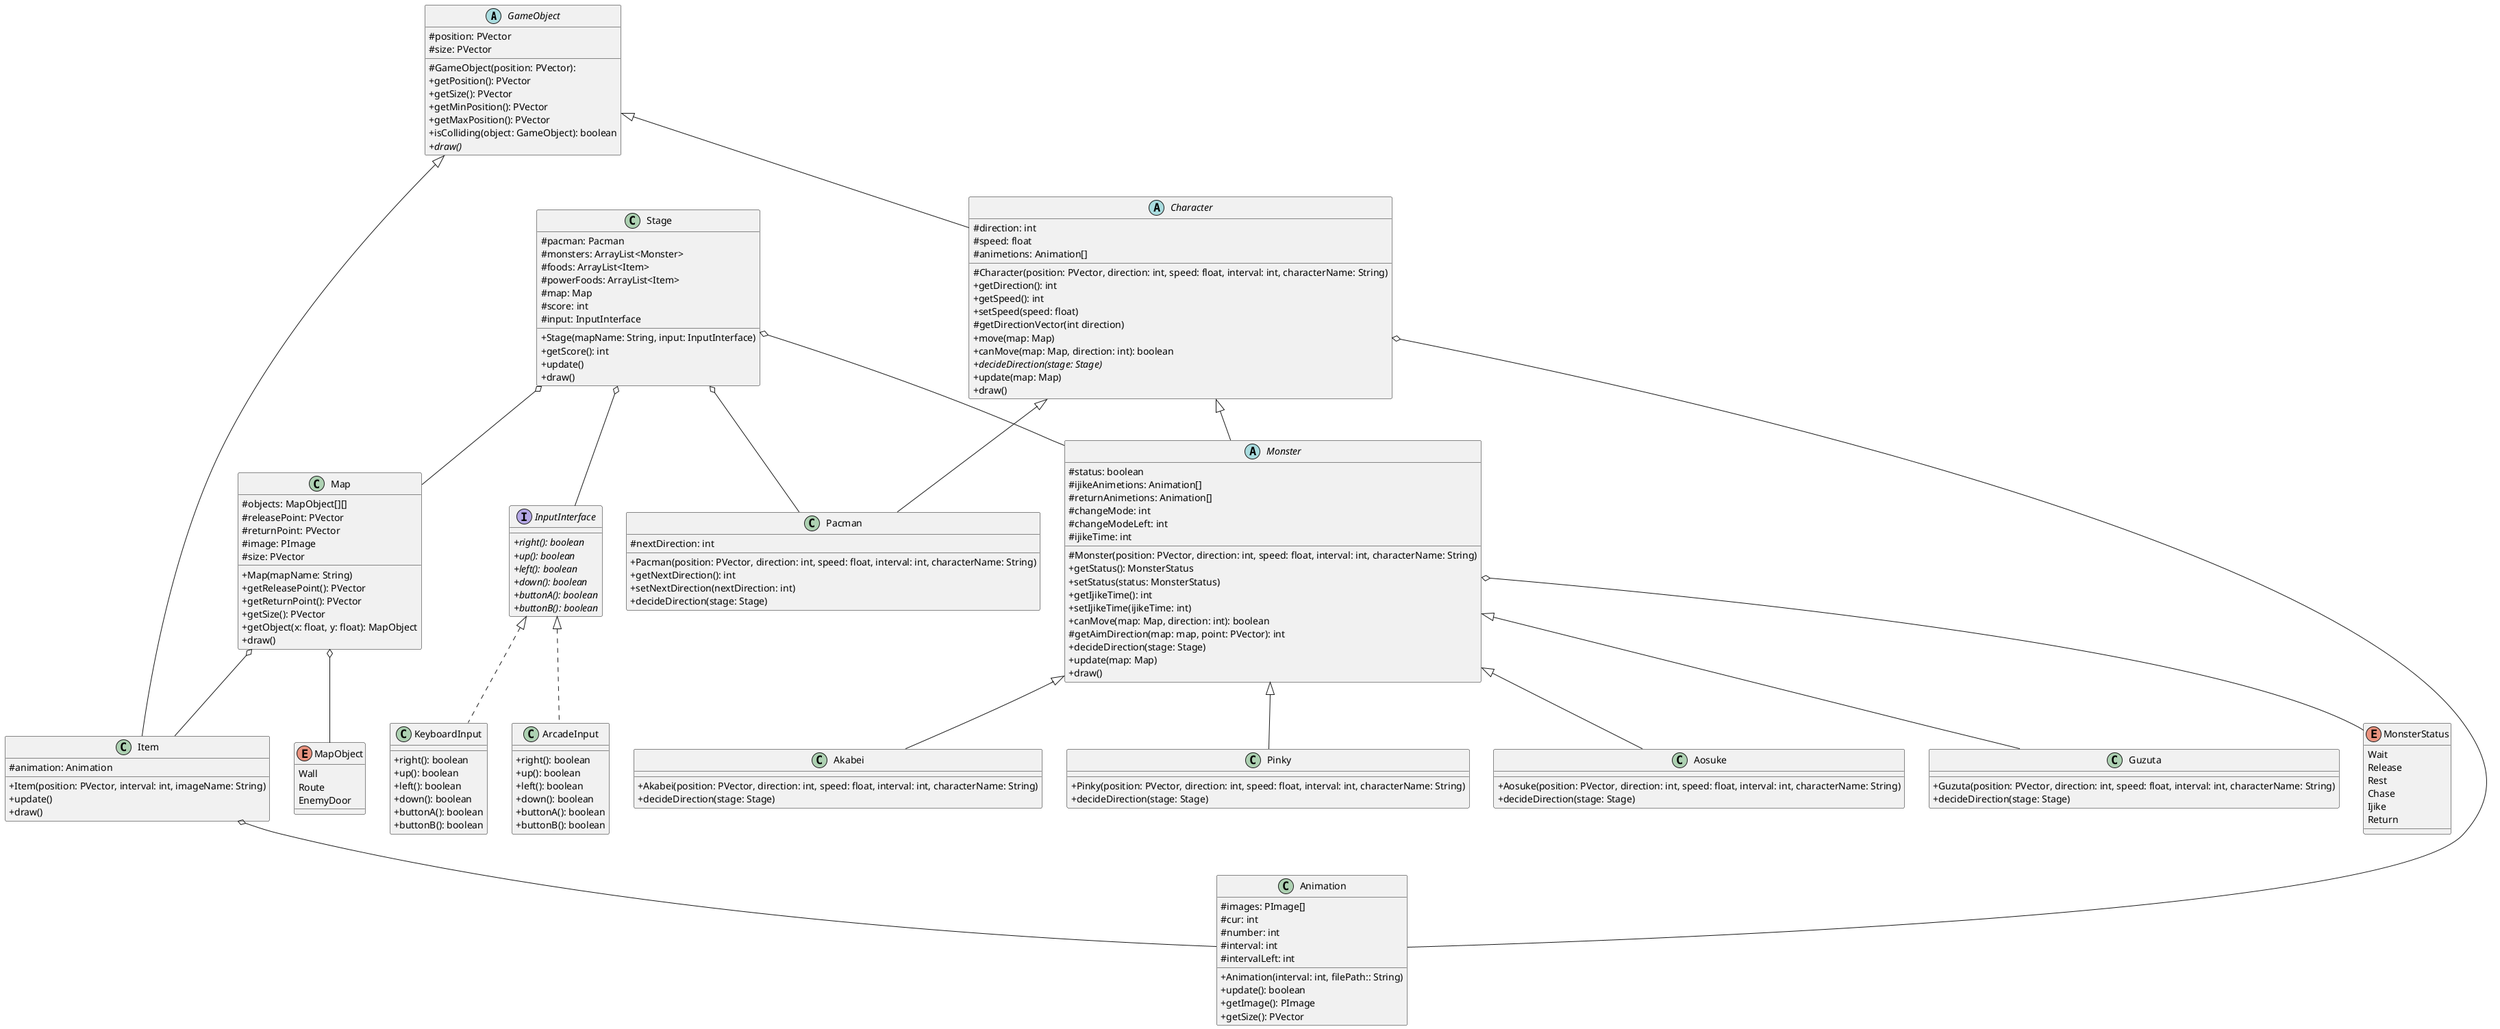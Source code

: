 @startuml pacman

skinparam Shadowing false
skinparam classAttributeIconSize 0

GameObject <|-- Character
GameObject <|-- Item

Character <|-- Pacman
Character <|-- Monster
Character o-- Animation

Monster <|-- Akabei
Monster <|-- Pinky
Monster <|-- Aosuke
Monster <|-- Guzuta
Monster o-- MonsterStatus

Stage o-- Pacman
Stage o-- Monster
Stage o-- Map
Stage o-- InputInterface

InputInterface <|.. KeyboardInput
InputInterface <|.. ArcadeInput

Map o-- Item
Map o-- MapObject

Item o-- Animation

abstract class GameObject {
    # position: PVector
    # size: PVector

    # GameObject(position: PVector):
    + getPosition(): PVector
    + getSize(): PVector
    + getMinPosition(): PVector
    + getMaxPosition(): PVector
    + isColliding(object: GameObject): boolean
    + {abstract} draw()
}

abstract class Character {
    # direction: int
    # speed: float
    # animetions: Animation[]

    # Character(position: PVector, direction: int, speed: float, interval: int, characterName: String)
    + getDirection(): int
    + getSpeed(): int
    + setSpeed(speed: float)
    # getDirectionVector(int direction)
    + move(map: Map)
    + canMove(map: Map, direction: int): boolean
    + {abstract} decideDirection(stage: Stage)
    + update(map: Map)
    + draw()
}

class Pacman {
    # nextDirection: int

    + Pacman(position: PVector, direction: int, speed: float, interval: int, characterName: String)
    + getNextDirection(): int
    + setNextDirection(nextDirection: int)
    + decideDirection(stage: Stage)
}

abstract class Monster {
    # status: boolean
    # ijikeAnimetions: Animation[]
    # returnAnimetions: Animation[]
    # changeMode: int
    # changeModeLeft: int
    # ijikeTime: int

    # Monster(position: PVector, direction: int, speed: float, interval: int, characterName: String)
    + getStatus(): MonsterStatus
    + setStatus(status: MonsterStatus)
    + getIjikeTime(): int
    + setIjikeTime(ijikeTime: int)
    + canMove(map: Map, direction: int): boolean
    # getAimDirection(map: map, point: PVector): int
    + decideDirection(stage: Stage)
    + update(map: Map)
    + draw()
}

enum MonsterStatus {
    Wait
    Release
    Rest
    Chase
    Ijike
    Return
}

class Akabei {
    + Akabei(position: PVector, direction: int, speed: float, interval: int, characterName: String)
    + decideDirection(stage: Stage)
}

class Pinky {
    + Pinky(position: PVector, direction: int, speed: float, interval: int, characterName: String)
    + decideDirection(stage: Stage)
}

class Aosuke {
    + Aosuke(position: PVector, direction: int, speed: float, interval: int, characterName: String)
    + decideDirection(stage: Stage)
}

class Guzuta {
    + Guzuta(position: PVector, direction: int, speed: float, interval: int, characterName: String)
    + decideDirection(stage: Stage)
}

class Stage {
    # pacman: Pacman
    # monsters: ArrayList<Monster>
    # foods: ArrayList<Item>
    # powerFoods: ArrayList<Item>
    # map: Map
    # score: int
    # input: InputInterface

    + Stage(mapName: String, input: InputInterface)
    + getScore(): int
    + update()
    + draw()
}

class Map {
    # objects: MapObject[][]
    # releasePoint: PVector
    # returnPoint: PVector
    # image: PImage
    # size: PVector

    + Map(mapName: String)
    + getReleasePoint(): PVector
    + getReturnPoint(): PVector
    + getSize(): PVector
    + getObject(x: float, y: float): MapObject
    + draw()
}

class Item {
    # animation: Animation

    + Item(position: PVector, interval: int, imageName: String)
    + update()
    + draw()
}

class Animation {
    # images: PImage[]
    # cur: int
    # number: int
    # interval: int
    # intervalLeft: int

    + Animation(interval: int, filePath:: String)
    + update(): boolean
    + getImage(): PImage
    + getSize(): PVector
}

enum MapObject {
    Wall
    Route
    EnemyDoor
}

interface InputInterface {
    + {abstract} right(): boolean
    + {abstract} up(): boolean
    + {abstract} left(): boolean
    + {abstract} down(): boolean
    + {abstract} buttonA(): boolean
    + {abstract} buttonB(): boolean
}

class KeyboardInput {
    + right(): boolean
    + up(): boolean
    + left(): boolean
    + down(): boolean
    + buttonA(): boolean
    + buttonB(): boolean
}

class ArcadeInput {
    + right(): boolean
    + up(): boolean
    + left(): boolean
    + down(): boolean
    + buttonA(): boolean
    + buttonB(): boolean
}

@enduml
